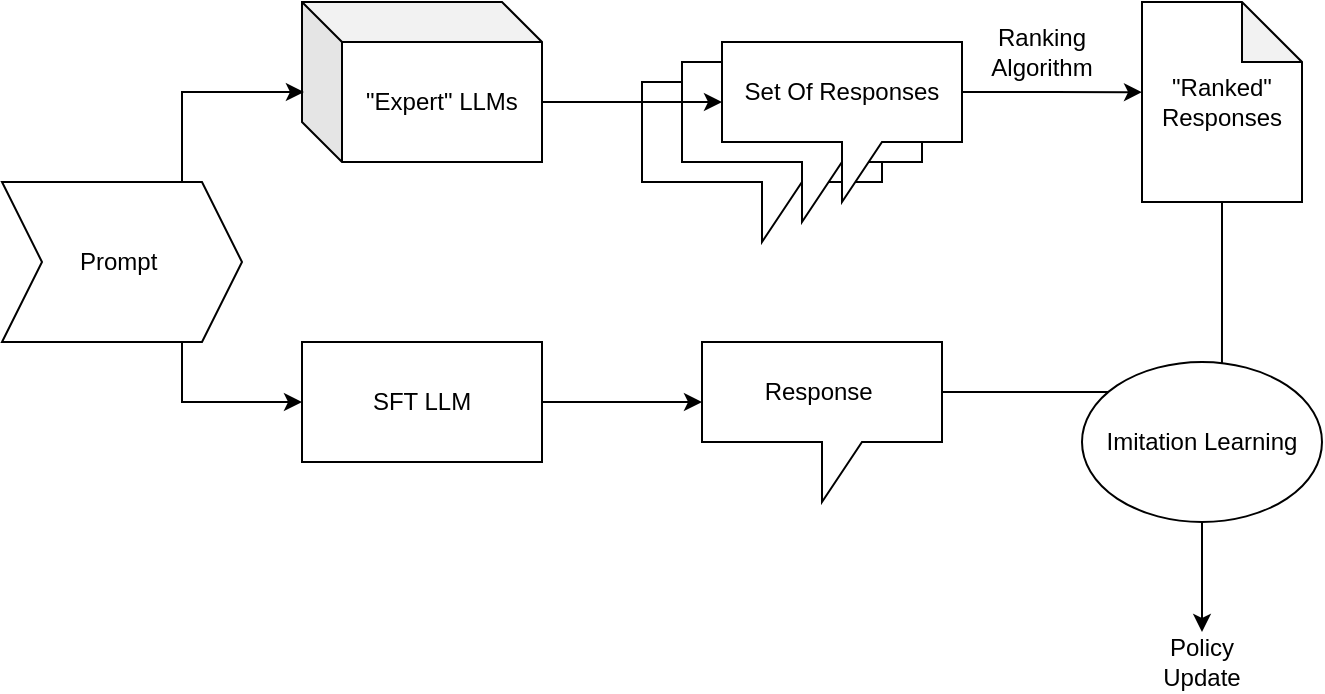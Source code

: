 <mxfile version="23.1.2" type="github">
  <diagram name="Page-1" id="UqtqGcx3zrmDIvmTSj1W">
    <mxGraphModel dx="1434" dy="772" grid="1" gridSize="10" guides="1" tooltips="1" connect="1" arrows="1" fold="1" page="1" pageScale="1" pageWidth="827" pageHeight="1169" math="0" shadow="0">
      <root>
        <mxCell id="0" />
        <mxCell id="1" parent="0" />
        <mxCell id="D1zc4PFXGrasRx7-oLMe-2" value="&quot;Expert&quot; LLMs" style="shape=cube;whiteSpace=wrap;html=1;boundedLbl=1;backgroundOutline=1;darkOpacity=0.05;darkOpacity2=0.1;" vertex="1" parent="1">
          <mxGeometry x="160" y="240" width="120" height="80" as="geometry" />
        </mxCell>
        <mxCell id="D1zc4PFXGrasRx7-oLMe-8" style="edgeStyle=orthogonalEdgeStyle;rounded=0;orthogonalLoop=1;jettySize=auto;html=1;exitX=1;exitY=0.5;exitDx=0;exitDy=0;" edge="1" parent="1" source="D1zc4PFXGrasRx7-oLMe-4">
          <mxGeometry relative="1" as="geometry">
            <mxPoint x="360" y="440" as="targetPoint" />
          </mxGeometry>
        </mxCell>
        <mxCell id="D1zc4PFXGrasRx7-oLMe-4" value="SFT LLM" style="rounded=0;whiteSpace=wrap;html=1;" vertex="1" parent="1">
          <mxGeometry x="160" y="410" width="120" height="60" as="geometry" />
        </mxCell>
        <mxCell id="D1zc4PFXGrasRx7-oLMe-7" style="edgeStyle=orthogonalEdgeStyle;rounded=0;orthogonalLoop=1;jettySize=auto;html=1;exitX=0.75;exitY=1;exitDx=0;exitDy=0;entryX=0;entryY=0.5;entryDx=0;entryDy=0;" edge="1" parent="1" source="D1zc4PFXGrasRx7-oLMe-5" target="D1zc4PFXGrasRx7-oLMe-4">
          <mxGeometry relative="1" as="geometry" />
        </mxCell>
        <mxCell id="D1zc4PFXGrasRx7-oLMe-5" value="Prompt&amp;nbsp;" style="shape=step;perimeter=stepPerimeter;whiteSpace=wrap;html=1;fixedSize=1;" vertex="1" parent="1">
          <mxGeometry x="10" y="330" width="120" height="80" as="geometry" />
        </mxCell>
        <mxCell id="D1zc4PFXGrasRx7-oLMe-6" style="edgeStyle=orthogonalEdgeStyle;rounded=0;orthogonalLoop=1;jettySize=auto;html=1;exitX=0.75;exitY=0;exitDx=0;exitDy=0;entryX=0.008;entryY=0.563;entryDx=0;entryDy=0;entryPerimeter=0;" edge="1" parent="1" source="D1zc4PFXGrasRx7-oLMe-5" target="D1zc4PFXGrasRx7-oLMe-2">
          <mxGeometry relative="1" as="geometry" />
        </mxCell>
        <mxCell id="D1zc4PFXGrasRx7-oLMe-17" style="edgeStyle=orthogonalEdgeStyle;rounded=0;orthogonalLoop=1;jettySize=auto;html=1;exitX=0;exitY=0;exitDx=120;exitDy=25;exitPerimeter=0;" edge="1" parent="1" source="D1zc4PFXGrasRx7-oLMe-9">
          <mxGeometry relative="1" as="geometry">
            <mxPoint x="620" y="435" as="targetPoint" />
          </mxGeometry>
        </mxCell>
        <mxCell id="D1zc4PFXGrasRx7-oLMe-9" value="Response&amp;nbsp;" style="shape=callout;whiteSpace=wrap;html=1;perimeter=calloutPerimeter;" vertex="1" parent="1">
          <mxGeometry x="360" y="410" width="120" height="80" as="geometry" />
        </mxCell>
        <mxCell id="D1zc4PFXGrasRx7-oLMe-18" style="edgeStyle=orthogonalEdgeStyle;rounded=0;orthogonalLoop=1;jettySize=auto;html=1;exitX=0.5;exitY=1;exitDx=0;exitDy=0;exitPerimeter=0;" edge="1" parent="1" source="D1zc4PFXGrasRx7-oLMe-10">
          <mxGeometry relative="1" as="geometry">
            <mxPoint x="619.966" y="440.0" as="targetPoint" />
          </mxGeometry>
        </mxCell>
        <mxCell id="D1zc4PFXGrasRx7-oLMe-10" value="&quot;Ranked&quot; Responses" style="shape=note;whiteSpace=wrap;html=1;backgroundOutline=1;darkOpacity=0.05;" vertex="1" parent="1">
          <mxGeometry x="580" y="240" width="80" height="100" as="geometry" />
        </mxCell>
        <mxCell id="D1zc4PFXGrasRx7-oLMe-11" value="" style="shape=callout;whiteSpace=wrap;html=1;perimeter=calloutPerimeter;" vertex="1" parent="1">
          <mxGeometry x="330" y="280" width="120" height="80" as="geometry" />
        </mxCell>
        <mxCell id="D1zc4PFXGrasRx7-oLMe-12" value="" style="shape=callout;whiteSpace=wrap;html=1;perimeter=calloutPerimeter;" vertex="1" parent="1">
          <mxGeometry x="350" y="270" width="120" height="80" as="geometry" />
        </mxCell>
        <mxCell id="D1zc4PFXGrasRx7-oLMe-13" value="Set Of Responses" style="shape=callout;whiteSpace=wrap;html=1;perimeter=calloutPerimeter;" vertex="1" parent="1">
          <mxGeometry x="370" y="260" width="120" height="80" as="geometry" />
        </mxCell>
        <mxCell id="D1zc4PFXGrasRx7-oLMe-14" style="edgeStyle=orthogonalEdgeStyle;rounded=0;orthogonalLoop=1;jettySize=auto;html=1;exitX=0;exitY=0;exitDx=120;exitDy=50;exitPerimeter=0;" edge="1" parent="1" source="D1zc4PFXGrasRx7-oLMe-2">
          <mxGeometry relative="1" as="geometry">
            <mxPoint x="370" y="290" as="targetPoint" />
          </mxGeometry>
        </mxCell>
        <mxCell id="D1zc4PFXGrasRx7-oLMe-15" style="edgeStyle=orthogonalEdgeStyle;rounded=0;orthogonalLoop=1;jettySize=auto;html=1;exitX=0;exitY=0;exitDx=120.0;exitDy=25;exitPerimeter=0;entryX=0;entryY=0.451;entryDx=0;entryDy=0;entryPerimeter=0;" edge="1" parent="1" source="D1zc4PFXGrasRx7-oLMe-13" target="D1zc4PFXGrasRx7-oLMe-10">
          <mxGeometry relative="1" as="geometry" />
        </mxCell>
        <mxCell id="D1zc4PFXGrasRx7-oLMe-16" value="Ranking Algorithm" style="text;html=1;strokeColor=none;fillColor=none;align=center;verticalAlign=middle;whiteSpace=wrap;rounded=0;" vertex="1" parent="1">
          <mxGeometry x="500" y="250" width="60" height="30" as="geometry" />
        </mxCell>
        <mxCell id="D1zc4PFXGrasRx7-oLMe-20" style="edgeStyle=orthogonalEdgeStyle;rounded=0;orthogonalLoop=1;jettySize=auto;html=1;exitX=0.5;exitY=1;exitDx=0;exitDy=0;" edge="1" parent="1" source="D1zc4PFXGrasRx7-oLMe-19" target="D1zc4PFXGrasRx7-oLMe-21">
          <mxGeometry relative="1" as="geometry">
            <mxPoint x="610.31" y="570" as="targetPoint" />
          </mxGeometry>
        </mxCell>
        <mxCell id="D1zc4PFXGrasRx7-oLMe-19" value="Imitation Learning" style="ellipse;whiteSpace=wrap;html=1;" vertex="1" parent="1">
          <mxGeometry x="550" y="420" width="120" height="80" as="geometry" />
        </mxCell>
        <mxCell id="D1zc4PFXGrasRx7-oLMe-21" value="Policy Update" style="text;html=1;strokeColor=none;fillColor=none;align=center;verticalAlign=middle;whiteSpace=wrap;rounded=0;" vertex="1" parent="1">
          <mxGeometry x="580.0" y="555" width="60" height="30" as="geometry" />
        </mxCell>
      </root>
    </mxGraphModel>
  </diagram>
</mxfile>
